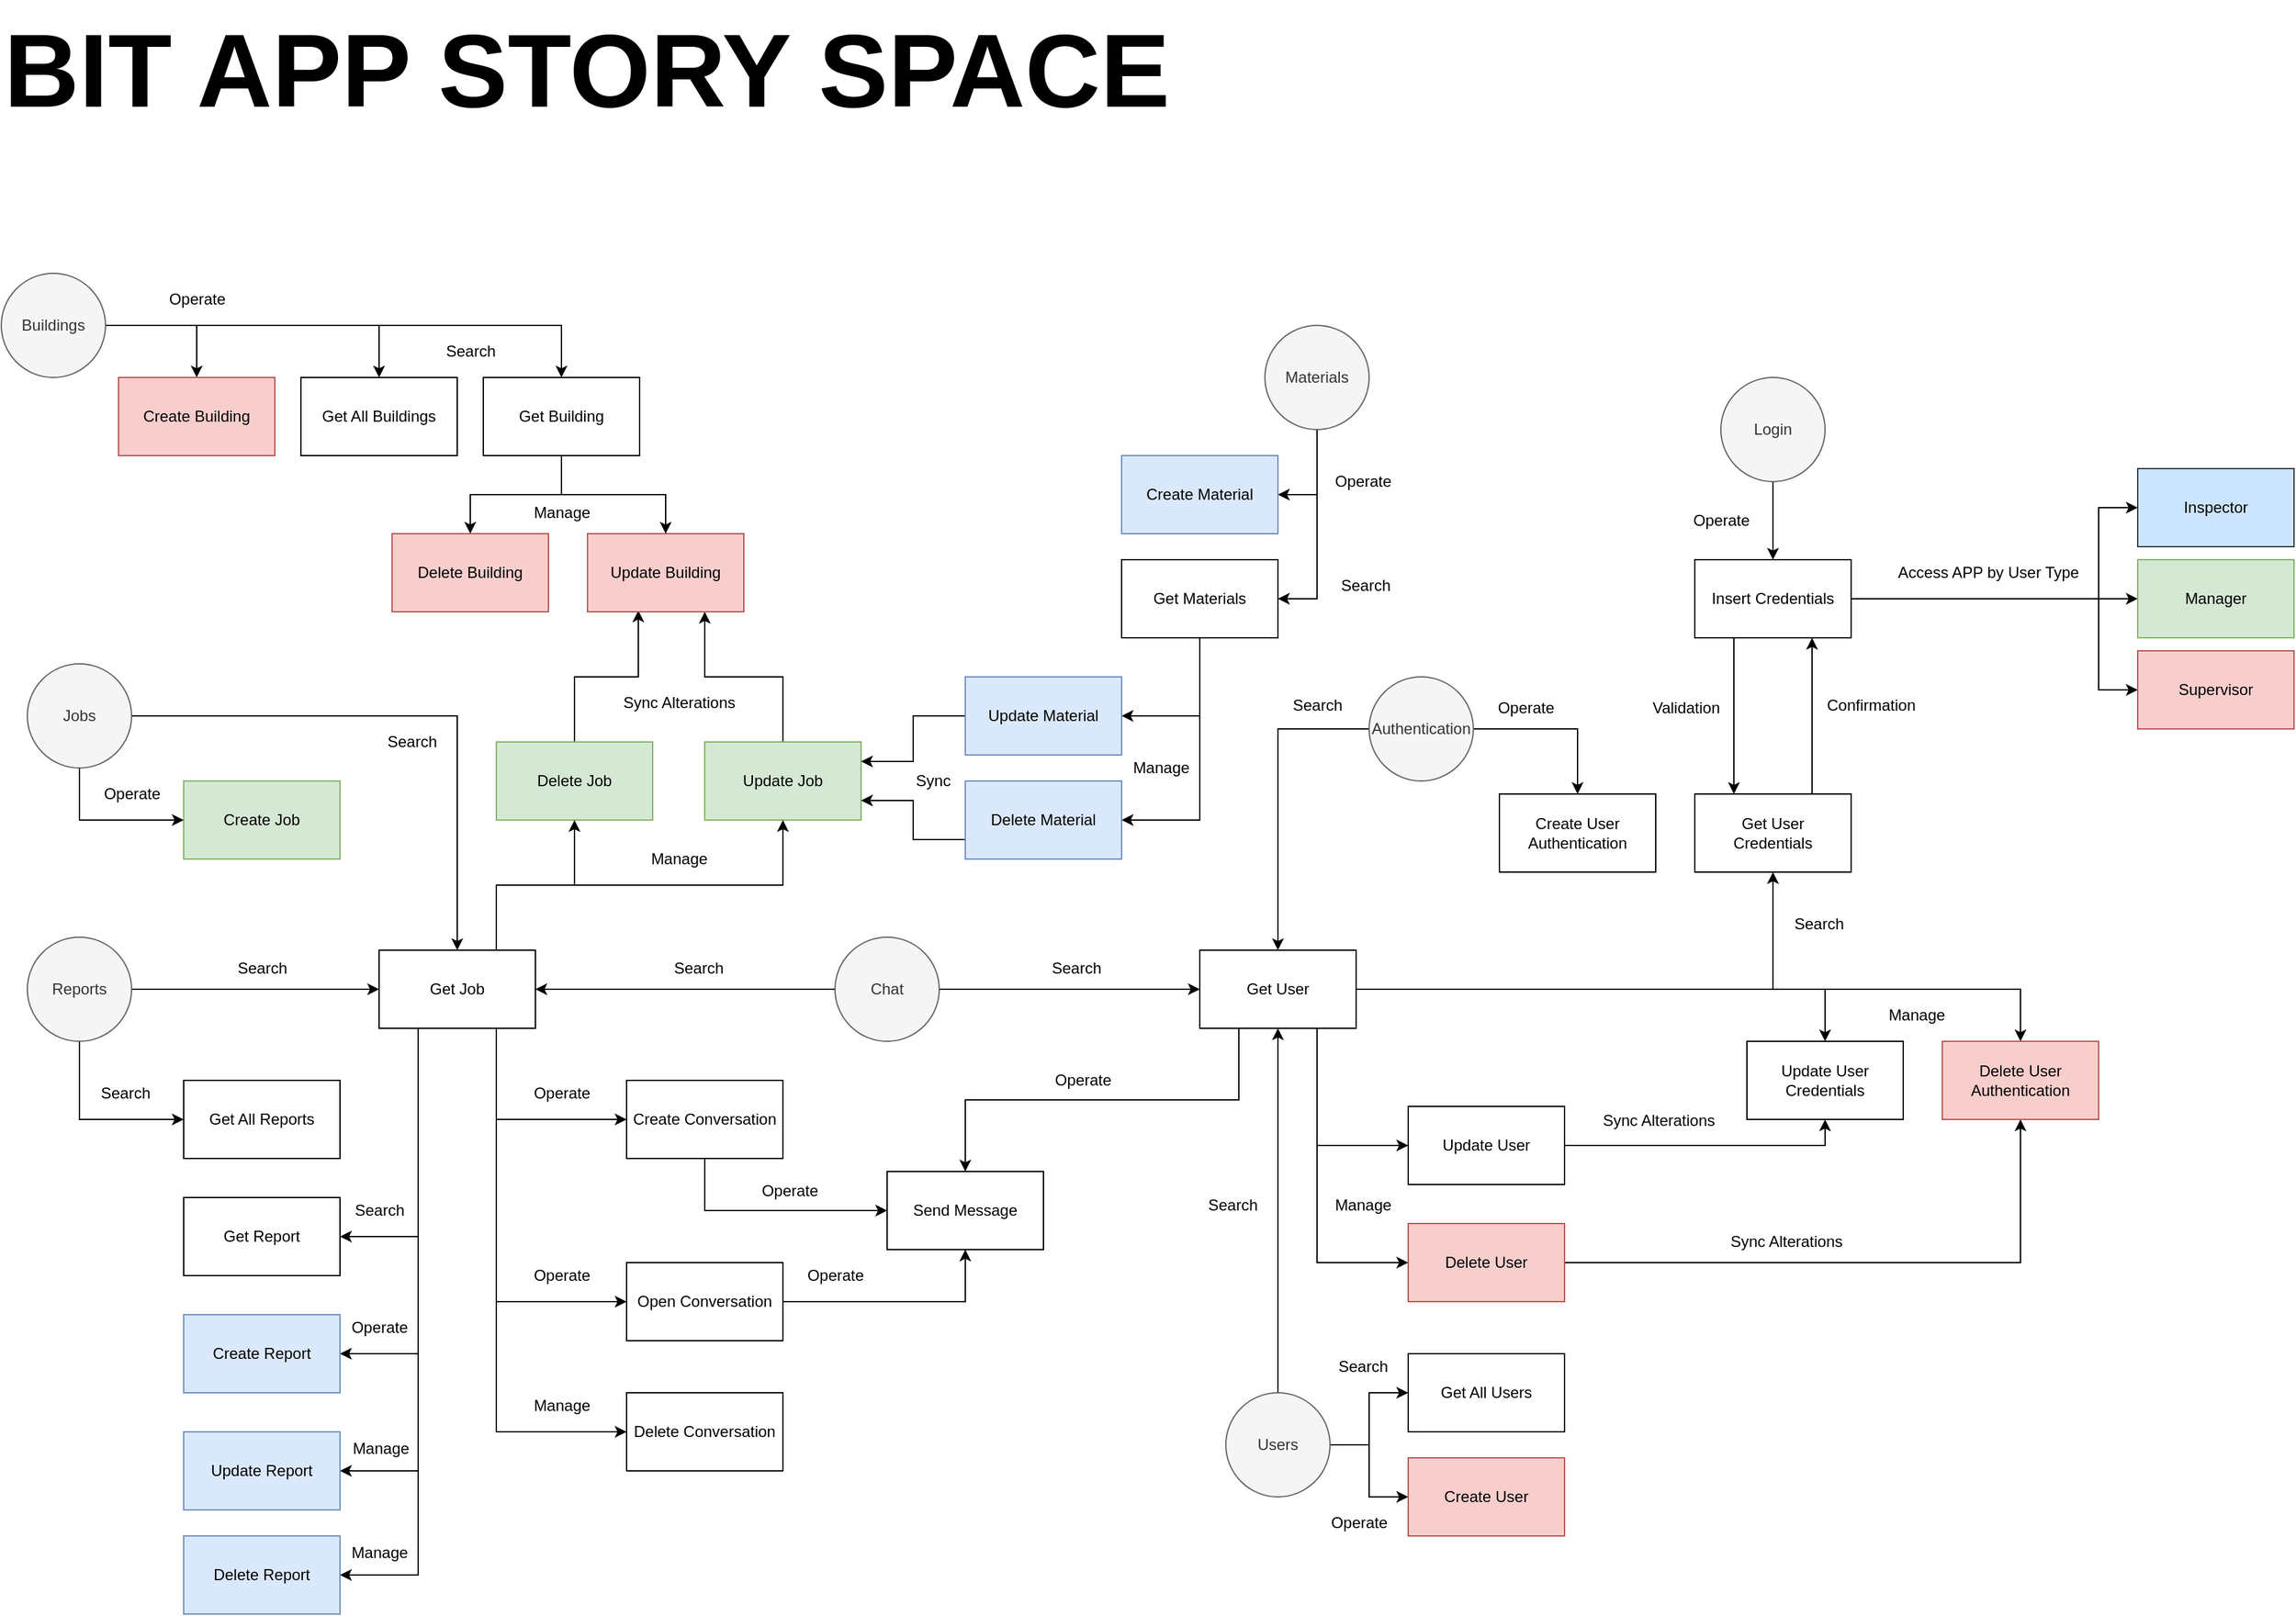<mxfile version="18.0.5" type="google"><diagram id="z4XTBhg71F5O-gFvXwZW" name="Page-1"><mxGraphModel dx="3382" dy="1422" grid="1" gridSize="10" guides="1" tooltips="1" connect="1" arrows="1" fold="1" page="1" pageScale="1" pageWidth="6000" pageHeight="6000" math="0" shadow="0"><root><mxCell id="0"/><mxCell id="1" parent="0"/><mxCell id="H4YJF092bi_9dyGNiT1_-12" value="Create Job" style="rounded=0;whiteSpace=wrap;html=1;fillColor=#d5e8d4;strokeColor=#82b366;" parent="1" vertex="1"><mxGeometry x="320" y="700" width="120" height="60" as="geometry"/></mxCell><mxCell id="H4YJF092bi_9dyGNiT1_-111" style="edgeStyle=orthogonalEdgeStyle;rounded=0;orthogonalLoop=1;jettySize=auto;html=1;exitX=0.5;exitY=0;exitDx=0;exitDy=0;entryX=0.75;entryY=1;entryDx=0;entryDy=0;" parent="1" source="H4YJF092bi_9dyGNiT1_-13" target="H4YJF092bi_9dyGNiT1_-109" edge="1"><mxGeometry relative="1" as="geometry"/></mxCell><mxCell id="H4YJF092bi_9dyGNiT1_-13" value="Update Job" style="rounded=0;whiteSpace=wrap;html=1;fillColor=#d5e8d4;strokeColor=#82b366;" parent="1" vertex="1"><mxGeometry x="720" y="670" width="120" height="60" as="geometry"/></mxCell><mxCell id="H4YJF092bi_9dyGNiT1_-110" style="edgeStyle=orthogonalEdgeStyle;rounded=0;orthogonalLoop=1;jettySize=auto;html=1;exitX=0.5;exitY=0;exitDx=0;exitDy=0;entryX=0.325;entryY=0.983;entryDx=0;entryDy=0;entryPerimeter=0;" parent="1" source="H4YJF092bi_9dyGNiT1_-14" target="H4YJF092bi_9dyGNiT1_-109" edge="1"><mxGeometry relative="1" as="geometry"/></mxCell><mxCell id="H4YJF092bi_9dyGNiT1_-14" value="Delete Job" style="rounded=0;whiteSpace=wrap;html=1;fillColor=#d5e8d4;strokeColor=#82b366;" parent="1" vertex="1"><mxGeometry x="560" y="670" width="120" height="60" as="geometry"/></mxCell><mxCell id="H4YJF092bi_9dyGNiT1_-28" style="edgeStyle=orthogonalEdgeStyle;rounded=0;orthogonalLoop=1;jettySize=auto;html=1;exitX=1;exitY=0.5;exitDx=0;exitDy=0;entryX=0.5;entryY=0;entryDx=0;entryDy=0;" parent="1" source="H4YJF092bi_9dyGNiT1_-19" target="H4YJF092bi_9dyGNiT1_-27" edge="1"><mxGeometry relative="1" as="geometry"/></mxCell><mxCell id="H4YJF092bi_9dyGNiT1_-63" style="edgeStyle=orthogonalEdgeStyle;rounded=0;orthogonalLoop=1;jettySize=auto;html=1;exitX=0.5;exitY=1;exitDx=0;exitDy=0;entryX=0;entryY=0.5;entryDx=0;entryDy=0;" parent="1" source="H4YJF092bi_9dyGNiT1_-19" target="H4YJF092bi_9dyGNiT1_-12" edge="1"><mxGeometry relative="1" as="geometry"/></mxCell><mxCell id="H4YJF092bi_9dyGNiT1_-19" value="Jobs" style="ellipse;whiteSpace=wrap;html=1;aspect=fixed;fillColor=#f5f5f5;fontColor=#333333;strokeColor=#666666;" parent="1" vertex="1"><mxGeometry x="200" y="610" width="80" height="80" as="geometry"/></mxCell><mxCell id="H4YJF092bi_9dyGNiT1_-51" style="edgeStyle=orthogonalEdgeStyle;rounded=0;orthogonalLoop=1;jettySize=auto;html=1;exitX=1;exitY=0.5;exitDx=0;exitDy=0;entryX=0;entryY=0.5;entryDx=0;entryDy=0;" parent="1" source="H4YJF092bi_9dyGNiT1_-22" target="H4YJF092bi_9dyGNiT1_-27" edge="1"><mxGeometry relative="1" as="geometry"/></mxCell><mxCell id="H4YJF092bi_9dyGNiT1_-62" style="edgeStyle=orthogonalEdgeStyle;rounded=0;orthogonalLoop=1;jettySize=auto;html=1;exitX=0.5;exitY=1;exitDx=0;exitDy=0;entryX=0;entryY=0.5;entryDx=0;entryDy=0;" parent="1" source="H4YJF092bi_9dyGNiT1_-22" target="H4YJF092bi_9dyGNiT1_-30" edge="1"><mxGeometry relative="1" as="geometry"/></mxCell><mxCell id="H4YJF092bi_9dyGNiT1_-22" value="Reports" style="ellipse;whiteSpace=wrap;html=1;aspect=fixed;fillColor=#f5f5f5;fontColor=#333333;strokeColor=#666666;" parent="1" vertex="1"><mxGeometry x="200" y="820" width="80" height="80" as="geometry"/></mxCell><mxCell id="H4YJF092bi_9dyGNiT1_-105" style="edgeStyle=orthogonalEdgeStyle;rounded=0;orthogonalLoop=1;jettySize=auto;html=1;exitX=0.5;exitY=1;exitDx=0;exitDy=0;entryX=1;entryY=0.5;entryDx=0;entryDy=0;" parent="1" source="H4YJF092bi_9dyGNiT1_-24" target="H4YJF092bi_9dyGNiT1_-66" edge="1"><mxGeometry relative="1" as="geometry"/></mxCell><mxCell id="H4YJF092bi_9dyGNiT1_-106" style="edgeStyle=orthogonalEdgeStyle;rounded=0;orthogonalLoop=1;jettySize=auto;html=1;exitX=0.5;exitY=1;exitDx=0;exitDy=0;entryX=1;entryY=0.5;entryDx=0;entryDy=0;" parent="1" source="H4YJF092bi_9dyGNiT1_-24" target="H4YJF092bi_9dyGNiT1_-65" edge="1"><mxGeometry relative="1" as="geometry"/></mxCell><mxCell id="H4YJF092bi_9dyGNiT1_-24" value="Materials" style="ellipse;whiteSpace=wrap;html=1;aspect=fixed;fillColor=#f5f5f5;fontColor=#333333;strokeColor=#666666;" parent="1" vertex="1"><mxGeometry x="1150" y="350" width="80" height="80" as="geometry"/></mxCell><mxCell id="H4YJF092bi_9dyGNiT1_-79" style="edgeStyle=orthogonalEdgeStyle;rounded=0;orthogonalLoop=1;jettySize=auto;html=1;exitX=0.75;exitY=0;exitDx=0;exitDy=0;" parent="1" source="H4YJF092bi_9dyGNiT1_-27" target="H4YJF092bi_9dyGNiT1_-14" edge="1"><mxGeometry relative="1" as="geometry"/></mxCell><mxCell id="H4YJF092bi_9dyGNiT1_-80" style="edgeStyle=orthogonalEdgeStyle;rounded=0;orthogonalLoop=1;jettySize=auto;html=1;exitX=0.75;exitY=0;exitDx=0;exitDy=0;entryX=0.5;entryY=1;entryDx=0;entryDy=0;" parent="1" source="H4YJF092bi_9dyGNiT1_-27" target="H4YJF092bi_9dyGNiT1_-13" edge="1"><mxGeometry relative="1" as="geometry"/></mxCell><mxCell id="H4YJF092bi_9dyGNiT1_-81" style="edgeStyle=orthogonalEdgeStyle;rounded=0;orthogonalLoop=1;jettySize=auto;html=1;exitX=0.25;exitY=1;exitDx=0;exitDy=0;entryX=1;entryY=0.5;entryDx=0;entryDy=0;" parent="1" source="H4YJF092bi_9dyGNiT1_-27" target="H4YJF092bi_9dyGNiT1_-37" edge="1"><mxGeometry relative="1" as="geometry"/></mxCell><mxCell id="H4YJF092bi_9dyGNiT1_-82" style="edgeStyle=orthogonalEdgeStyle;rounded=0;orthogonalLoop=1;jettySize=auto;html=1;exitX=0.25;exitY=1;exitDx=0;exitDy=0;entryX=1;entryY=0.5;entryDx=0;entryDy=0;" parent="1" source="H4YJF092bi_9dyGNiT1_-27" target="H4YJF092bi_9dyGNiT1_-36" edge="1"><mxGeometry relative="1" as="geometry"/></mxCell><mxCell id="H4YJF092bi_9dyGNiT1_-83" style="edgeStyle=orthogonalEdgeStyle;rounded=0;orthogonalLoop=1;jettySize=auto;html=1;exitX=0.25;exitY=1;exitDx=0;exitDy=0;entryX=1;entryY=0.5;entryDx=0;entryDy=0;" parent="1" source="H4YJF092bi_9dyGNiT1_-27" target="H4YJF092bi_9dyGNiT1_-35" edge="1"><mxGeometry relative="1" as="geometry"/></mxCell><mxCell id="H4YJF092bi_9dyGNiT1_-84" style="edgeStyle=orthogonalEdgeStyle;rounded=0;orthogonalLoop=1;jettySize=auto;html=1;exitX=0.25;exitY=1;exitDx=0;exitDy=0;entryX=1;entryY=0.5;entryDx=0;entryDy=0;" parent="1" source="H4YJF092bi_9dyGNiT1_-27" target="H4YJF092bi_9dyGNiT1_-31" edge="1"><mxGeometry relative="1" as="geometry"/></mxCell><mxCell id="H4YJF092bi_9dyGNiT1_-92" style="edgeStyle=orthogonalEdgeStyle;rounded=0;orthogonalLoop=1;jettySize=auto;html=1;exitX=0.75;exitY=1;exitDx=0;exitDy=0;entryX=0;entryY=0.5;entryDx=0;entryDy=0;" parent="1" source="H4YJF092bi_9dyGNiT1_-27" target="H4YJF092bi_9dyGNiT1_-89" edge="1"><mxGeometry relative="1" as="geometry"/></mxCell><mxCell id="H4YJF092bi_9dyGNiT1_-93" style="edgeStyle=orthogonalEdgeStyle;rounded=0;orthogonalLoop=1;jettySize=auto;html=1;exitX=0.75;exitY=1;exitDx=0;exitDy=0;entryX=0;entryY=0.5;entryDx=0;entryDy=0;" parent="1" source="H4YJF092bi_9dyGNiT1_-27" target="H4YJF092bi_9dyGNiT1_-88" edge="1"><mxGeometry relative="1" as="geometry"/></mxCell><mxCell id="H4YJF092bi_9dyGNiT1_-94" style="edgeStyle=orthogonalEdgeStyle;rounded=0;orthogonalLoop=1;jettySize=auto;html=1;exitX=0.75;exitY=1;exitDx=0;exitDy=0;entryX=0;entryY=0.5;entryDx=0;entryDy=0;" parent="1" source="H4YJF092bi_9dyGNiT1_-27" target="H4YJF092bi_9dyGNiT1_-90" edge="1"><mxGeometry relative="1" as="geometry"/></mxCell><mxCell id="H4YJF092bi_9dyGNiT1_-27" value="Get Job" style="rounded=0;whiteSpace=wrap;html=1;" parent="1" vertex="1"><mxGeometry x="470" y="830" width="120" height="60" as="geometry"/></mxCell><mxCell id="H4YJF092bi_9dyGNiT1_-85" style="edgeStyle=orthogonalEdgeStyle;rounded=0;orthogonalLoop=1;jettySize=auto;html=1;exitX=0;exitY=0.5;exitDx=0;exitDy=0;entryX=1;entryY=0.5;entryDx=0;entryDy=0;" parent="1" source="H4YJF092bi_9dyGNiT1_-29" target="H4YJF092bi_9dyGNiT1_-27" edge="1"><mxGeometry relative="1" as="geometry"/></mxCell><mxCell id="H4YJF092bi_9dyGNiT1_-135" style="edgeStyle=orthogonalEdgeStyle;rounded=0;orthogonalLoop=1;jettySize=auto;html=1;exitX=1;exitY=0.5;exitDx=0;exitDy=0;entryX=0;entryY=0.5;entryDx=0;entryDy=0;" parent="1" source="H4YJF092bi_9dyGNiT1_-29" target="H4YJF092bi_9dyGNiT1_-96" edge="1"><mxGeometry relative="1" as="geometry"/></mxCell><mxCell id="H4YJF092bi_9dyGNiT1_-29" value="Chat" style="ellipse;whiteSpace=wrap;html=1;aspect=fixed;fillColor=#f5f5f5;fontColor=#333333;strokeColor=#666666;" parent="1" vertex="1"><mxGeometry x="820" y="820" width="80" height="80" as="geometry"/></mxCell><mxCell id="H4YJF092bi_9dyGNiT1_-30" value="Get All Reports" style="rounded=0;whiteSpace=wrap;html=1;" parent="1" vertex="1"><mxGeometry x="320" y="930" width="120" height="60" as="geometry"/></mxCell><mxCell id="H4YJF092bi_9dyGNiT1_-31" value="Get Report" style="rounded=0;whiteSpace=wrap;html=1;" parent="1" vertex="1"><mxGeometry x="320" y="1020" width="120" height="60" as="geometry"/></mxCell><mxCell id="H4YJF092bi_9dyGNiT1_-35" value="Create Report" style="rounded=0;whiteSpace=wrap;html=1;fillColor=#dae8fc;strokeColor=#6c8ebf;" parent="1" vertex="1"><mxGeometry x="320" y="1110" width="120" height="60" as="geometry"/></mxCell><mxCell id="H4YJF092bi_9dyGNiT1_-36" value="Update Report" style="rounded=0;whiteSpace=wrap;html=1;fillColor=#dae8fc;strokeColor=#6c8ebf;" parent="1" vertex="1"><mxGeometry x="320" y="1200" width="120" height="60" as="geometry"/></mxCell><mxCell id="H4YJF092bi_9dyGNiT1_-37" value="Delete Report" style="rounded=0;whiteSpace=wrap;html=1;fillColor=#dae8fc;strokeColor=#6c8ebf;" parent="1" vertex="1"><mxGeometry x="320" y="1280" width="120" height="60" as="geometry"/></mxCell><mxCell id="H4YJF092bi_9dyGNiT1_-101" style="edgeStyle=orthogonalEdgeStyle;rounded=0;orthogonalLoop=1;jettySize=auto;html=1;exitX=0.5;exitY=1;exitDx=0;exitDy=0;entryX=1;entryY=0.5;entryDx=0;entryDy=0;" parent="1" source="H4YJF092bi_9dyGNiT1_-65" target="H4YJF092bi_9dyGNiT1_-67" edge="1"><mxGeometry relative="1" as="geometry"/></mxCell><mxCell id="H4YJF092bi_9dyGNiT1_-102" style="edgeStyle=orthogonalEdgeStyle;rounded=0;orthogonalLoop=1;jettySize=auto;html=1;exitX=0.5;exitY=1;exitDx=0;exitDy=0;entryX=1;entryY=0.5;entryDx=0;entryDy=0;" parent="1" source="H4YJF092bi_9dyGNiT1_-65" target="H4YJF092bi_9dyGNiT1_-68" edge="1"><mxGeometry relative="1" as="geometry"/></mxCell><mxCell id="H4YJF092bi_9dyGNiT1_-65" value="Get Materials" style="rounded=0;whiteSpace=wrap;html=1;" parent="1" vertex="1"><mxGeometry x="1040" y="530" width="120" height="60" as="geometry"/></mxCell><mxCell id="H4YJF092bi_9dyGNiT1_-66" value="Create Material" style="rounded=0;whiteSpace=wrap;html=1;fillColor=#dae8fc;strokeColor=#6c8ebf;" parent="1" vertex="1"><mxGeometry x="1040" y="450" width="120" height="60" as="geometry"/></mxCell><mxCell id="H4YJF092bi_9dyGNiT1_-103" style="edgeStyle=orthogonalEdgeStyle;rounded=0;orthogonalLoop=1;jettySize=auto;html=1;exitX=0;exitY=0.5;exitDx=0;exitDy=0;entryX=1;entryY=0.25;entryDx=0;entryDy=0;" parent="1" source="H4YJF092bi_9dyGNiT1_-67" target="H4YJF092bi_9dyGNiT1_-13" edge="1"><mxGeometry relative="1" as="geometry"/></mxCell><mxCell id="H4YJF092bi_9dyGNiT1_-67" value="Update Material" style="rounded=0;whiteSpace=wrap;html=1;fillColor=#dae8fc;strokeColor=#6c8ebf;" parent="1" vertex="1"><mxGeometry x="920" y="620" width="120" height="60" as="geometry"/></mxCell><mxCell id="H4YJF092bi_9dyGNiT1_-104" style="edgeStyle=orthogonalEdgeStyle;rounded=0;orthogonalLoop=1;jettySize=auto;html=1;exitX=0;exitY=0.75;exitDx=0;exitDy=0;entryX=1;entryY=0.75;entryDx=0;entryDy=0;" parent="1" source="H4YJF092bi_9dyGNiT1_-68" target="H4YJF092bi_9dyGNiT1_-13" edge="1"><mxGeometry relative="1" as="geometry"/></mxCell><mxCell id="H4YJF092bi_9dyGNiT1_-68" value="Delete Material" style="rounded=0;whiteSpace=wrap;html=1;fillColor=#dae8fc;strokeColor=#6c8ebf;" parent="1" vertex="1"><mxGeometry x="920" y="700" width="120" height="60" as="geometry"/></mxCell><mxCell id="H4YJF092bi_9dyGNiT1_-99" style="edgeStyle=orthogonalEdgeStyle;rounded=0;orthogonalLoop=1;jettySize=auto;html=1;exitX=1;exitY=0.5;exitDx=0;exitDy=0;entryX=0.5;entryY=1;entryDx=0;entryDy=0;" parent="1" source="H4YJF092bi_9dyGNiT1_-88" target="H4YJF092bi_9dyGNiT1_-91" edge="1"><mxGeometry relative="1" as="geometry"/></mxCell><mxCell id="H4YJF092bi_9dyGNiT1_-88" value="Open Conversation" style="rounded=0;whiteSpace=wrap;html=1;" parent="1" vertex="1"><mxGeometry x="660" y="1070" width="120" height="60" as="geometry"/></mxCell><mxCell id="2yesVGmw81YHG3_tH8ix-53" style="edgeStyle=orthogonalEdgeStyle;rounded=0;orthogonalLoop=1;jettySize=auto;html=1;exitX=0.5;exitY=1;exitDx=0;exitDy=0;entryX=0;entryY=0.5;entryDx=0;entryDy=0;fontSize=12;" edge="1" parent="1" source="H4YJF092bi_9dyGNiT1_-89" target="H4YJF092bi_9dyGNiT1_-91"><mxGeometry relative="1" as="geometry"/></mxCell><mxCell id="H4YJF092bi_9dyGNiT1_-89" value="Create Conversation" style="rounded=0;whiteSpace=wrap;html=1;" parent="1" vertex="1"><mxGeometry x="660" y="930" width="120" height="60" as="geometry"/></mxCell><mxCell id="H4YJF092bi_9dyGNiT1_-90" value="Delete Conversation" style="rounded=0;whiteSpace=wrap;html=1;" parent="1" vertex="1"><mxGeometry x="660" y="1170" width="120" height="60" as="geometry"/></mxCell><mxCell id="H4YJF092bi_9dyGNiT1_-91" value="Send Message" style="rounded=0;whiteSpace=wrap;html=1;" parent="1" vertex="1"><mxGeometry x="860" y="1000" width="120" height="60" as="geometry"/></mxCell><mxCell id="H4YJF092bi_9dyGNiT1_-129" style="edgeStyle=orthogonalEdgeStyle;rounded=0;orthogonalLoop=1;jettySize=auto;html=1;exitX=0.25;exitY=1;exitDx=0;exitDy=0;entryX=0.5;entryY=0;entryDx=0;entryDy=0;" parent="1" source="H4YJF092bi_9dyGNiT1_-96" target="H4YJF092bi_9dyGNiT1_-91" edge="1"><mxGeometry relative="1" as="geometry"/></mxCell><mxCell id="H4YJF092bi_9dyGNiT1_-132" style="edgeStyle=orthogonalEdgeStyle;rounded=0;orthogonalLoop=1;jettySize=auto;html=1;exitX=0.75;exitY=1;exitDx=0;exitDy=0;entryX=0;entryY=0.5;entryDx=0;entryDy=0;" parent="1" source="H4YJF092bi_9dyGNiT1_-96" target="H4YJF092bi_9dyGNiT1_-130" edge="1"><mxGeometry relative="1" as="geometry"/></mxCell><mxCell id="H4YJF092bi_9dyGNiT1_-133" style="edgeStyle=orthogonalEdgeStyle;rounded=0;orthogonalLoop=1;jettySize=auto;html=1;exitX=0.75;exitY=1;exitDx=0;exitDy=0;entryX=0;entryY=0.5;entryDx=0;entryDy=0;" parent="1" source="H4YJF092bi_9dyGNiT1_-96" target="H4YJF092bi_9dyGNiT1_-131" edge="1"><mxGeometry relative="1" as="geometry"/></mxCell><mxCell id="H4YJF092bi_9dyGNiT1_-152" style="edgeStyle=orthogonalEdgeStyle;rounded=0;orthogonalLoop=1;jettySize=auto;html=1;exitX=1;exitY=0.5;exitDx=0;exitDy=0;entryX=0.5;entryY=1;entryDx=0;entryDy=0;" parent="1" source="H4YJF092bi_9dyGNiT1_-96" target="H4YJF092bi_9dyGNiT1_-144" edge="1"><mxGeometry relative="1" as="geometry"/></mxCell><mxCell id="H4YJF092bi_9dyGNiT1_-156" style="edgeStyle=orthogonalEdgeStyle;rounded=0;orthogonalLoop=1;jettySize=auto;html=1;exitX=1;exitY=0.5;exitDx=0;exitDy=0;entryX=0.5;entryY=0;entryDx=0;entryDy=0;" parent="1" source="H4YJF092bi_9dyGNiT1_-96" target="H4YJF092bi_9dyGNiT1_-145" edge="1"><mxGeometry relative="1" as="geometry"/></mxCell><mxCell id="H4YJF092bi_9dyGNiT1_-159" style="edgeStyle=orthogonalEdgeStyle;rounded=0;orthogonalLoop=1;jettySize=auto;html=1;exitX=1;exitY=0.5;exitDx=0;exitDy=0;entryX=0.5;entryY=0;entryDx=0;entryDy=0;" parent="1" source="H4YJF092bi_9dyGNiT1_-96" target="H4YJF092bi_9dyGNiT1_-143" edge="1"><mxGeometry relative="1" as="geometry"/></mxCell><mxCell id="H4YJF092bi_9dyGNiT1_-96" value="Get User" style="rounded=0;whiteSpace=wrap;html=1;" parent="1" vertex="1"><mxGeometry x="1100" y="830" width="120" height="60" as="geometry"/></mxCell><mxCell id="H4YJF092bi_9dyGNiT1_-109" value="Update Building" style="rounded=0;whiteSpace=wrap;html=1;fillColor=#f8cecc;strokeColor=#b85450;" parent="1" vertex="1"><mxGeometry x="630" y="510" width="120" height="60" as="geometry"/></mxCell><mxCell id="H4YJF092bi_9dyGNiT1_-119" style="edgeStyle=orthogonalEdgeStyle;rounded=0;orthogonalLoop=1;jettySize=auto;html=1;exitX=1;exitY=0.5;exitDx=0;exitDy=0;entryX=0.5;entryY=0;entryDx=0;entryDy=0;" parent="1" source="H4YJF092bi_9dyGNiT1_-112" target="H4YJF092bi_9dyGNiT1_-115" edge="1"><mxGeometry relative="1" as="geometry"/></mxCell><mxCell id="H4YJF092bi_9dyGNiT1_-120" style="edgeStyle=orthogonalEdgeStyle;rounded=0;orthogonalLoop=1;jettySize=auto;html=1;exitX=1;exitY=0.5;exitDx=0;exitDy=0;entryX=0.5;entryY=0;entryDx=0;entryDy=0;" parent="1" source="H4YJF092bi_9dyGNiT1_-112" target="H4YJF092bi_9dyGNiT1_-113" edge="1"><mxGeometry relative="1" as="geometry"/></mxCell><mxCell id="H4YJF092bi_9dyGNiT1_-121" style="edgeStyle=orthogonalEdgeStyle;rounded=0;orthogonalLoop=1;jettySize=auto;html=1;exitX=1;exitY=0.5;exitDx=0;exitDy=0;entryX=0.5;entryY=0;entryDx=0;entryDy=0;" parent="1" source="H4YJF092bi_9dyGNiT1_-112" target="H4YJF092bi_9dyGNiT1_-114" edge="1"><mxGeometry relative="1" as="geometry"/></mxCell><mxCell id="H4YJF092bi_9dyGNiT1_-112" value="Buildings" style="ellipse;whiteSpace=wrap;html=1;aspect=fixed;fillColor=#f5f5f5;fontColor=#333333;strokeColor=#666666;" parent="1" vertex="1"><mxGeometry x="180" y="310" width="80" height="80" as="geometry"/></mxCell><mxCell id="H4YJF092bi_9dyGNiT1_-113" value="Get All Buildings" style="rounded=0;whiteSpace=wrap;html=1;" parent="1" vertex="1"><mxGeometry x="410" y="390" width="120" height="60" as="geometry"/></mxCell><mxCell id="H4YJF092bi_9dyGNiT1_-117" style="edgeStyle=orthogonalEdgeStyle;rounded=0;orthogonalLoop=1;jettySize=auto;html=1;exitX=0.5;exitY=1;exitDx=0;exitDy=0;entryX=0.5;entryY=0;entryDx=0;entryDy=0;" parent="1" source="H4YJF092bi_9dyGNiT1_-114" target="H4YJF092bi_9dyGNiT1_-116" edge="1"><mxGeometry relative="1" as="geometry"/></mxCell><mxCell id="H4YJF092bi_9dyGNiT1_-118" style="edgeStyle=orthogonalEdgeStyle;rounded=0;orthogonalLoop=1;jettySize=auto;html=1;exitX=0.5;exitY=1;exitDx=0;exitDy=0;entryX=0.5;entryY=0;entryDx=0;entryDy=0;" parent="1" source="H4YJF092bi_9dyGNiT1_-114" target="H4YJF092bi_9dyGNiT1_-109" edge="1"><mxGeometry relative="1" as="geometry"/></mxCell><mxCell id="H4YJF092bi_9dyGNiT1_-114" value="Get Building" style="rounded=0;whiteSpace=wrap;html=1;" parent="1" vertex="1"><mxGeometry x="550" y="390" width="120" height="60" as="geometry"/></mxCell><mxCell id="H4YJF092bi_9dyGNiT1_-115" value="Create Building" style="rounded=0;whiteSpace=wrap;html=1;fillColor=#f8cecc;strokeColor=#b85450;" parent="1" vertex="1"><mxGeometry x="270" y="390" width="120" height="60" as="geometry"/></mxCell><mxCell id="H4YJF092bi_9dyGNiT1_-116" value="Delete Building" style="rounded=0;whiteSpace=wrap;html=1;fillColor=#f8cecc;strokeColor=#b85450;" parent="1" vertex="1"><mxGeometry x="480" y="510" width="120" height="60" as="geometry"/></mxCell><mxCell id="H4YJF092bi_9dyGNiT1_-138" style="edgeStyle=orthogonalEdgeStyle;rounded=0;orthogonalLoop=1;jettySize=auto;html=1;exitX=1;exitY=0.5;exitDx=0;exitDy=0;entryX=0;entryY=0.5;entryDx=0;entryDy=0;" parent="1" source="H4YJF092bi_9dyGNiT1_-122" target="H4YJF092bi_9dyGNiT1_-124" edge="1"><mxGeometry relative="1" as="geometry"/></mxCell><mxCell id="H4YJF092bi_9dyGNiT1_-139" style="edgeStyle=orthogonalEdgeStyle;rounded=0;orthogonalLoop=1;jettySize=auto;html=1;exitX=1;exitY=0.5;exitDx=0;exitDy=0;entryX=0;entryY=0.5;entryDx=0;entryDy=0;" parent="1" source="H4YJF092bi_9dyGNiT1_-122" target="H4YJF092bi_9dyGNiT1_-123" edge="1"><mxGeometry relative="1" as="geometry"/></mxCell><mxCell id="H4YJF092bi_9dyGNiT1_-140" style="edgeStyle=orthogonalEdgeStyle;rounded=0;orthogonalLoop=1;jettySize=auto;html=1;exitX=0.5;exitY=0;exitDx=0;exitDy=0;entryX=0.5;entryY=1;entryDx=0;entryDy=0;" parent="1" source="H4YJF092bi_9dyGNiT1_-122" target="H4YJF092bi_9dyGNiT1_-96" edge="1"><mxGeometry relative="1" as="geometry"/></mxCell><mxCell id="H4YJF092bi_9dyGNiT1_-122" value="Users" style="ellipse;whiteSpace=wrap;html=1;aspect=fixed;fillColor=#f5f5f5;fontColor=#333333;strokeColor=#666666;" parent="1" vertex="1"><mxGeometry x="1120" y="1170" width="80" height="80" as="geometry"/></mxCell><mxCell id="H4YJF092bi_9dyGNiT1_-123" value="Create User" style="rounded=0;whiteSpace=wrap;html=1;fillColor=#f8cecc;strokeColor=#b85450;" parent="1" vertex="1"><mxGeometry x="1260" y="1220" width="120" height="60" as="geometry"/></mxCell><mxCell id="H4YJF092bi_9dyGNiT1_-160" style="edgeStyle=orthogonalEdgeStyle;rounded=0;orthogonalLoop=1;jettySize=auto;html=1;exitX=1;exitY=0.5;exitDx=0;exitDy=0;entryX=0.5;entryY=1;entryDx=0;entryDy=0;" parent="1" source="H4YJF092bi_9dyGNiT1_-130" target="H4YJF092bi_9dyGNiT1_-143" edge="1"><mxGeometry relative="1" as="geometry"/></mxCell><mxCell id="H4YJF092bi_9dyGNiT1_-130" value="Update User" style="rounded=0;whiteSpace=wrap;html=1;" parent="1" vertex="1"><mxGeometry x="1260" y="950" width="120" height="60" as="geometry"/></mxCell><mxCell id="H4YJF092bi_9dyGNiT1_-158" style="edgeStyle=orthogonalEdgeStyle;rounded=0;orthogonalLoop=1;jettySize=auto;html=1;exitX=1;exitY=0.5;exitDx=0;exitDy=0;entryX=0.5;entryY=1;entryDx=0;entryDy=0;" parent="1" source="H4YJF092bi_9dyGNiT1_-131" target="H4YJF092bi_9dyGNiT1_-145" edge="1"><mxGeometry relative="1" as="geometry"/></mxCell><mxCell id="H4YJF092bi_9dyGNiT1_-131" value="Delete User" style="rounded=0;whiteSpace=wrap;html=1;fillColor=#f8cecc;strokeColor=#b85450;" parent="1" vertex="1"><mxGeometry x="1260" y="1040" width="120" height="60" as="geometry"/></mxCell><mxCell id="H4YJF092bi_9dyGNiT1_-124" value="Get All Users" style="rounded=0;whiteSpace=wrap;html=1;" parent="1" vertex="1"><mxGeometry x="1260" y="1140" width="120" height="60" as="geometry"/></mxCell><mxCell id="2yesVGmw81YHG3_tH8ix-70" style="edgeStyle=orthogonalEdgeStyle;rounded=0;orthogonalLoop=1;jettySize=auto;html=1;exitX=1;exitY=0.5;exitDx=0;exitDy=0;entryX=0.5;entryY=0;entryDx=0;entryDy=0;fontSize=12;" edge="1" parent="1" source="H4YJF092bi_9dyGNiT1_-141" target="H4YJF092bi_9dyGNiT1_-142"><mxGeometry relative="1" as="geometry"/></mxCell><mxCell id="2yesVGmw81YHG3_tH8ix-72" style="edgeStyle=orthogonalEdgeStyle;rounded=0;orthogonalLoop=1;jettySize=auto;html=1;exitX=0;exitY=0.5;exitDx=0;exitDy=0;entryX=0.5;entryY=0;entryDx=0;entryDy=0;fontSize=12;" edge="1" parent="1" source="H4YJF092bi_9dyGNiT1_-141" target="H4YJF092bi_9dyGNiT1_-96"><mxGeometry relative="1" as="geometry"/></mxCell><mxCell id="H4YJF092bi_9dyGNiT1_-141" value="Authentication" style="ellipse;whiteSpace=wrap;html=1;aspect=fixed;fillColor=#f5f5f5;fontColor=#333333;strokeColor=#666666;" parent="1" vertex="1"><mxGeometry x="1230" y="620" width="80" height="80" as="geometry"/></mxCell><mxCell id="H4YJF092bi_9dyGNiT1_-142" value="Create User Authentication" style="rounded=0;whiteSpace=wrap;html=1;" parent="1" vertex="1"><mxGeometry x="1330" y="710" width="120" height="60" as="geometry"/></mxCell><mxCell id="H4YJF092bi_9dyGNiT1_-143" value="Update User Credentials" style="rounded=0;whiteSpace=wrap;html=1;" parent="1" vertex="1"><mxGeometry x="1520" y="900" width="120" height="60" as="geometry"/></mxCell><mxCell id="2yesVGmw81YHG3_tH8ix-15" style="edgeStyle=orthogonalEdgeStyle;rounded=0;orthogonalLoop=1;jettySize=auto;html=1;exitX=0.75;exitY=0;exitDx=0;exitDy=0;entryX=0.75;entryY=1;entryDx=0;entryDy=0;fontSize=10;" edge="1" parent="1" source="H4YJF092bi_9dyGNiT1_-144" target="2yesVGmw81YHG3_tH8ix-2"><mxGeometry relative="1" as="geometry"/></mxCell><mxCell id="H4YJF092bi_9dyGNiT1_-144" value="Get User &lt;br&gt;Credentials" style="rounded=0;whiteSpace=wrap;html=1;" parent="1" vertex="1"><mxGeometry x="1480" y="710" width="120" height="60" as="geometry"/></mxCell><mxCell id="H4YJF092bi_9dyGNiT1_-145" value="Delete User &lt;br&gt;Authentication" style="rounded=0;whiteSpace=wrap;html=1;fillColor=#f8cecc;strokeColor=#b85450;" parent="1" vertex="1"><mxGeometry x="1670" y="900" width="120" height="60" as="geometry"/></mxCell><mxCell id="2yesVGmw81YHG3_tH8ix-8" style="edgeStyle=orthogonalEdgeStyle;rounded=0;orthogonalLoop=1;jettySize=auto;html=1;exitX=0.5;exitY=1;exitDx=0;exitDy=0;entryX=0.5;entryY=0;entryDx=0;entryDy=0;" edge="1" parent="1" source="2yesVGmw81YHG3_tH8ix-1" target="2yesVGmw81YHG3_tH8ix-2"><mxGeometry relative="1" as="geometry"/></mxCell><mxCell id="2yesVGmw81YHG3_tH8ix-1" value="Login" style="ellipse;whiteSpace=wrap;html=1;aspect=fixed;fillColor=#f5f5f5;fontColor=#333333;strokeColor=#666666;" vertex="1" parent="1"><mxGeometry x="1500" y="390" width="80" height="80" as="geometry"/></mxCell><mxCell id="2yesVGmw81YHG3_tH8ix-14" style="edgeStyle=orthogonalEdgeStyle;rounded=0;orthogonalLoop=1;jettySize=auto;html=1;exitX=0.25;exitY=1;exitDx=0;exitDy=0;entryX=0.25;entryY=0;entryDx=0;entryDy=0;fontSize=10;" edge="1" parent="1" source="2yesVGmw81YHG3_tH8ix-2" target="H4YJF092bi_9dyGNiT1_-144"><mxGeometry relative="1" as="geometry"/></mxCell><mxCell id="2yesVGmw81YHG3_tH8ix-27" style="edgeStyle=orthogonalEdgeStyle;rounded=0;orthogonalLoop=1;jettySize=auto;html=1;exitX=1;exitY=0.5;exitDx=0;exitDy=0;entryX=0;entryY=0.5;entryDx=0;entryDy=0;fontSize=12;" edge="1" parent="1" source="2yesVGmw81YHG3_tH8ix-2" target="2yesVGmw81YHG3_tH8ix-21"><mxGeometry relative="1" as="geometry"><Array as="points"><mxPoint x="1820" y="560"/></Array></mxGeometry></mxCell><mxCell id="2yesVGmw81YHG3_tH8ix-28" style="edgeStyle=orthogonalEdgeStyle;rounded=0;orthogonalLoop=1;jettySize=auto;html=1;exitX=1;exitY=0.5;exitDx=0;exitDy=0;entryX=0;entryY=0.5;entryDx=0;entryDy=0;fontSize=12;" edge="1" parent="1" source="2yesVGmw81YHG3_tH8ix-2" target="2yesVGmw81YHG3_tH8ix-18"><mxGeometry relative="1" as="geometry"><Array as="points"><mxPoint x="1790" y="560"/><mxPoint x="1790" y="490"/></Array></mxGeometry></mxCell><mxCell id="2yesVGmw81YHG3_tH8ix-29" style="edgeStyle=orthogonalEdgeStyle;rounded=0;orthogonalLoop=1;jettySize=auto;html=1;exitX=1;exitY=0.5;exitDx=0;exitDy=0;entryX=0;entryY=0.5;entryDx=0;entryDy=0;fontSize=12;" edge="1" parent="1" source="2yesVGmw81YHG3_tH8ix-2" target="2yesVGmw81YHG3_tH8ix-22"><mxGeometry relative="1" as="geometry"><Array as="points"><mxPoint x="1790" y="560"/><mxPoint x="1790" y="630"/></Array></mxGeometry></mxCell><mxCell id="2yesVGmw81YHG3_tH8ix-2" value="Insert Credentials" style="rounded=0;whiteSpace=wrap;html=1;" vertex="1" parent="1"><mxGeometry x="1480" y="530" width="120" height="60" as="geometry"/></mxCell><mxCell id="2yesVGmw81YHG3_tH8ix-16" value="&lt;font style=&quot;font-size: 12px;&quot;&gt;Validation&lt;/font&gt;" style="text;html=1;align=center;verticalAlign=middle;resizable=0;points=[];autosize=1;strokeColor=none;fillColor=none;fontSize=10;" vertex="1" parent="1"><mxGeometry x="1438" y="634" width="70" height="20" as="geometry"/></mxCell><mxCell id="2yesVGmw81YHG3_tH8ix-17" value="&lt;font style=&quot;font-size: 12px;&quot;&gt;Confirmation&lt;/font&gt;" style="text;html=1;align=center;verticalAlign=middle;resizable=0;points=[];autosize=1;strokeColor=none;fillColor=none;fontSize=10;" vertex="1" parent="1"><mxGeometry x="1575" y="632" width="80" height="20" as="geometry"/></mxCell><mxCell id="2yesVGmw81YHG3_tH8ix-18" value="Inspector" style="rounded=0;whiteSpace=wrap;html=1;fillColor=#cce5ff;strokeColor=#36393d;" vertex="1" parent="1"><mxGeometry x="1820" y="460" width="120" height="60" as="geometry"/></mxCell><mxCell id="2yesVGmw81YHG3_tH8ix-20" value="Access APP by User Type" style="text;html=1;align=center;verticalAlign=middle;resizable=0;points=[];autosize=1;strokeColor=none;fillColor=none;fontSize=12;" vertex="1" parent="1"><mxGeometry x="1630" y="530" width="150" height="20" as="geometry"/></mxCell><mxCell id="2yesVGmw81YHG3_tH8ix-21" value="Manager" style="rounded=0;whiteSpace=wrap;html=1;fillColor=#d5e8d4;strokeColor=#82b366;" vertex="1" parent="1"><mxGeometry x="1820" y="530" width="120" height="60" as="geometry"/></mxCell><mxCell id="2yesVGmw81YHG3_tH8ix-22" value="Supervisor" style="rounded=0;whiteSpace=wrap;html=1;fillColor=#f8cecc;strokeColor=#b85450;" vertex="1" parent="1"><mxGeometry x="1820" y="600" width="120" height="60" as="geometry"/></mxCell><mxCell id="2yesVGmw81YHG3_tH8ix-30" value="Search" style="text;html=1;align=center;verticalAlign=middle;resizable=0;points=[];autosize=1;strokeColor=none;fillColor=none;fontSize=12;" vertex="1" parent="1"><mxGeometry x="515" y="360" width="50" height="20" as="geometry"/></mxCell><mxCell id="2yesVGmw81YHG3_tH8ix-31" value="Operate" style="text;html=1;align=center;verticalAlign=middle;resizable=0;points=[];autosize=1;strokeColor=none;fillColor=none;fontSize=12;" vertex="1" parent="1"><mxGeometry x="300" y="320" width="60" height="20" as="geometry"/></mxCell><mxCell id="2yesVGmw81YHG3_tH8ix-32" value="Manage" style="text;html=1;align=center;verticalAlign=middle;resizable=0;points=[];autosize=1;strokeColor=none;fillColor=none;fontSize=12;" vertex="1" parent="1"><mxGeometry x="580" y="484" width="60" height="20" as="geometry"/></mxCell><mxCell id="2yesVGmw81YHG3_tH8ix-33" value="Manage" style="text;html=1;align=center;verticalAlign=middle;resizable=0;points=[];autosize=1;strokeColor=none;fillColor=none;fontSize=12;" vertex="1" parent="1"><mxGeometry x="670" y="750" width="60" height="20" as="geometry"/></mxCell><mxCell id="2yesVGmw81YHG3_tH8ix-34" value="Manage" style="text;html=1;align=center;verticalAlign=middle;resizable=0;points=[];autosize=1;strokeColor=none;fillColor=none;fontSize=12;" vertex="1" parent="1"><mxGeometry x="1040" y="680" width="60" height="20" as="geometry"/></mxCell><mxCell id="2yesVGmw81YHG3_tH8ix-35" value="Sync Alterations" style="text;html=1;align=center;verticalAlign=middle;resizable=0;points=[];autosize=1;strokeColor=none;fillColor=none;fontSize=12;" vertex="1" parent="1"><mxGeometry x="650" y="630" width="100" height="20" as="geometry"/></mxCell><mxCell id="2yesVGmw81YHG3_tH8ix-36" value="Sync" style="text;html=1;align=center;verticalAlign=middle;resizable=0;points=[];autosize=1;strokeColor=none;fillColor=none;fontSize=12;" vertex="1" parent="1"><mxGeometry x="875" y="690" width="40" height="20" as="geometry"/></mxCell><mxCell id="2yesVGmw81YHG3_tH8ix-37" value="Operate" style="text;html=1;align=center;verticalAlign=middle;resizable=0;points=[];autosize=1;strokeColor=none;fillColor=none;fontSize=12;" vertex="1" parent="1"><mxGeometry x="250" y="700" width="60" height="20" as="geometry"/></mxCell><mxCell id="2yesVGmw81YHG3_tH8ix-38" value="Search" style="text;html=1;align=center;verticalAlign=middle;resizable=0;points=[];autosize=1;strokeColor=none;fillColor=none;fontSize=12;" vertex="1" parent="1"><mxGeometry x="470" y="660" width="50" height="20" as="geometry"/></mxCell><mxCell id="2yesVGmw81YHG3_tH8ix-39" value="Search" style="text;html=1;align=center;verticalAlign=middle;resizable=0;points=[];autosize=1;strokeColor=none;fillColor=none;fontSize=12;" vertex="1" parent="1"><mxGeometry x="250" y="930" width="50" height="20" as="geometry"/></mxCell><mxCell id="2yesVGmw81YHG3_tH8ix-40" value="Search" style="text;html=1;align=center;verticalAlign=middle;resizable=0;points=[];autosize=1;strokeColor=none;fillColor=none;fontSize=12;" vertex="1" parent="1"><mxGeometry x="445" y="1020" width="50" height="20" as="geometry"/></mxCell><mxCell id="2yesVGmw81YHG3_tH8ix-41" value="Operate" style="text;html=1;align=center;verticalAlign=middle;resizable=0;points=[];autosize=1;strokeColor=none;fillColor=none;fontSize=12;" vertex="1" parent="1"><mxGeometry x="440" y="1110" width="60" height="20" as="geometry"/></mxCell><mxCell id="2yesVGmw81YHG3_tH8ix-42" value="Manage" style="text;html=1;align=center;verticalAlign=middle;resizable=0;points=[];autosize=1;strokeColor=none;fillColor=none;fontSize=12;" vertex="1" parent="1"><mxGeometry x="440" y="1283" width="60" height="20" as="geometry"/></mxCell><mxCell id="2yesVGmw81YHG3_tH8ix-43" value="Search" style="text;html=1;align=center;verticalAlign=middle;resizable=0;points=[];autosize=1;strokeColor=none;fillColor=none;fontSize=12;" vertex="1" parent="1"><mxGeometry x="690" y="834" width="50" height="20" as="geometry"/></mxCell><mxCell id="2yesVGmw81YHG3_tH8ix-44" value="Operate" style="text;html=1;align=center;verticalAlign=middle;resizable=0;points=[];autosize=1;strokeColor=none;fillColor=none;fontSize=12;" vertex="1" parent="1"><mxGeometry x="580" y="930" width="60" height="20" as="geometry"/></mxCell><mxCell id="2yesVGmw81YHG3_tH8ix-45" value="Operate" style="text;html=1;align=center;verticalAlign=middle;resizable=0;points=[];autosize=1;strokeColor=none;fillColor=none;fontSize=12;" vertex="1" parent="1"><mxGeometry x="580" y="1070" width="60" height="20" as="geometry"/></mxCell><mxCell id="2yesVGmw81YHG3_tH8ix-46" value="Manage" style="text;html=1;align=center;verticalAlign=middle;resizable=0;points=[];autosize=1;strokeColor=none;fillColor=none;fontSize=12;" vertex="1" parent="1"><mxGeometry x="580" y="1170" width="60" height="20" as="geometry"/></mxCell><mxCell id="2yesVGmw81YHG3_tH8ix-47" value="Operate" style="text;html=1;align=center;verticalAlign=middle;resizable=0;points=[];autosize=1;strokeColor=none;fillColor=none;fontSize=12;" vertex="1" parent="1"><mxGeometry x="790" y="1070" width="60" height="20" as="geometry"/></mxCell><mxCell id="2yesVGmw81YHG3_tH8ix-49" value="Operate" style="text;html=1;align=center;verticalAlign=middle;resizable=0;points=[];autosize=1;strokeColor=none;fillColor=none;fontSize=12;" vertex="1" parent="1"><mxGeometry x="980" y="920" width="60" height="20" as="geometry"/></mxCell><mxCell id="2yesVGmw81YHG3_tH8ix-50" value="Search" style="text;html=1;align=center;verticalAlign=middle;resizable=0;points=[];autosize=1;strokeColor=none;fillColor=none;fontSize=12;" vertex="1" parent="1"><mxGeometry x="980" y="834" width="50" height="20" as="geometry"/></mxCell><mxCell id="2yesVGmw81YHG3_tH8ix-52" value="Operate" style="text;html=1;align=center;verticalAlign=middle;resizable=0;points=[];autosize=1;strokeColor=none;fillColor=none;fontSize=12;" vertex="1" parent="1"><mxGeometry x="755" y="1005" width="60" height="20" as="geometry"/></mxCell><mxCell id="2yesVGmw81YHG3_tH8ix-54" value="Manage" style="text;html=1;align=center;verticalAlign=middle;resizable=0;points=[];autosize=1;strokeColor=none;fillColor=none;fontSize=12;" vertex="1" parent="1"><mxGeometry x="441" y="1203" width="60" height="20" as="geometry"/></mxCell><mxCell id="2yesVGmw81YHG3_tH8ix-55" value="Search" style="text;html=1;align=center;verticalAlign=middle;resizable=0;points=[];autosize=1;strokeColor=none;fillColor=none;fontSize=12;" vertex="1" parent="1"><mxGeometry x="1200" y="1140" width="50" height="20" as="geometry"/></mxCell><mxCell id="2yesVGmw81YHG3_tH8ix-56" value="Operate" style="text;html=1;align=center;verticalAlign=middle;resizable=0;points=[];autosize=1;strokeColor=none;fillColor=none;fontSize=12;" vertex="1" parent="1"><mxGeometry x="1192" y="1260" width="60" height="20" as="geometry"/></mxCell><mxCell id="2yesVGmw81YHG3_tH8ix-57" value="Manage" style="text;html=1;align=center;verticalAlign=middle;resizable=0;points=[];autosize=1;strokeColor=none;fillColor=none;fontSize=12;" vertex="1" parent="1"><mxGeometry x="1195" y="1016" width="60" height="20" as="geometry"/></mxCell><mxCell id="2yesVGmw81YHG3_tH8ix-60" value="Sync Alterations" style="text;html=1;align=center;verticalAlign=middle;resizable=0;points=[];autosize=1;strokeColor=none;fillColor=none;fontSize=12;" vertex="1" parent="1"><mxGeometry x="1402" y="951" width="100" height="20" as="geometry"/></mxCell><mxCell id="2yesVGmw81YHG3_tH8ix-61" value="Sync Alterations" style="text;html=1;align=center;verticalAlign=middle;resizable=0;points=[];autosize=1;strokeColor=none;fillColor=none;fontSize=12;" vertex="1" parent="1"><mxGeometry x="1500" y="1044" width="100" height="20" as="geometry"/></mxCell><mxCell id="2yesVGmw81YHG3_tH8ix-63" value="Search" style="text;html=1;align=center;verticalAlign=middle;resizable=0;points=[];autosize=1;strokeColor=none;fillColor=none;fontSize=12;" vertex="1" parent="1"><mxGeometry x="1550" y="800" width="50" height="20" as="geometry"/></mxCell><mxCell id="2yesVGmw81YHG3_tH8ix-64" value="Operate" style="text;html=1;align=center;verticalAlign=middle;resizable=0;points=[];autosize=1;strokeColor=none;fillColor=none;fontSize=12;" vertex="1" parent="1"><mxGeometry x="1195" y="460" width="60" height="20" as="geometry"/></mxCell><mxCell id="2yesVGmw81YHG3_tH8ix-65" value="Search" style="text;html=1;align=center;verticalAlign=middle;resizable=0;points=[];autosize=1;strokeColor=none;fillColor=none;fontSize=12;" vertex="1" parent="1"><mxGeometry x="1202" y="540" width="50" height="20" as="geometry"/></mxCell><mxCell id="2yesVGmw81YHG3_tH8ix-66" value="Operate" style="text;html=1;align=center;verticalAlign=middle;resizable=0;points=[];autosize=1;strokeColor=none;fillColor=none;fontSize=12;" vertex="1" parent="1"><mxGeometry x="1470" y="490" width="60" height="20" as="geometry"/></mxCell><mxCell id="2yesVGmw81YHG3_tH8ix-67" value="Manage" style="text;html=1;align=center;verticalAlign=middle;resizable=0;points=[];autosize=1;strokeColor=none;fillColor=none;fontSize=12;" vertex="1" parent="1"><mxGeometry x="1620" y="870" width="60" height="20" as="geometry"/></mxCell><mxCell id="2yesVGmw81YHG3_tH8ix-68" value="Search" style="text;html=1;align=center;verticalAlign=middle;resizable=0;points=[];autosize=1;strokeColor=none;fillColor=none;fontSize=12;" vertex="1" parent="1"><mxGeometry x="355" y="834" width="50" height="20" as="geometry"/></mxCell><mxCell id="2yesVGmw81YHG3_tH8ix-69" value="Search" style="text;html=1;align=center;verticalAlign=middle;resizable=0;points=[];autosize=1;strokeColor=none;fillColor=none;fontSize=12;" vertex="1" parent="1"><mxGeometry x="1100" y="1016" width="50" height="20" as="geometry"/></mxCell><mxCell id="2yesVGmw81YHG3_tH8ix-71" value="Operate" style="text;html=1;align=center;verticalAlign=middle;resizable=0;points=[];autosize=1;strokeColor=none;fillColor=none;fontSize=12;" vertex="1" parent="1"><mxGeometry x="1320" y="634" width="60" height="20" as="geometry"/></mxCell><mxCell id="2yesVGmw81YHG3_tH8ix-73" value="Search" style="text;html=1;align=center;verticalAlign=middle;resizable=0;points=[];autosize=1;strokeColor=none;fillColor=none;fontSize=12;" vertex="1" parent="1"><mxGeometry x="1165" y="632" width="50" height="20" as="geometry"/></mxCell><mxCell id="2yesVGmw81YHG3_tH8ix-74" value="&lt;span style=&quot;color: rgb(0, 0, 0); font-family: Helvetica; font-size: 80px; font-style: normal; font-variant-ligatures: normal; font-variant-caps: normal; font-weight: 700; letter-spacing: normal; orphans: 2; text-align: left; text-indent: 0px; text-transform: none; widows: 2; word-spacing: 0px; -webkit-text-stroke-width: 0px; background-color: rgb(255, 255, 255); text-decoration-thickness: initial; text-decoration-style: initial; text-decoration-color: initial; float: none; display: inline !important;&quot;&gt;BIT APP STORY SPACE&lt;/span&gt;" style="text;whiteSpace=wrap;html=1;fontSize=12;" vertex="1" parent="1"><mxGeometry x="180" y="100" width="950" height="130" as="geometry"/></mxCell></root></mxGraphModel></diagram></mxfile>